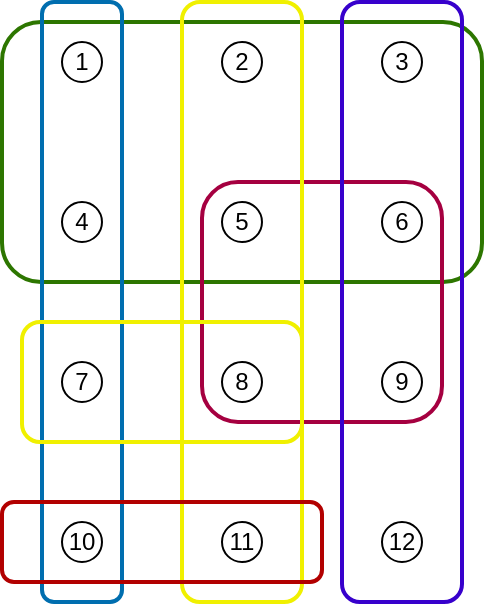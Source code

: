 <mxfile version="16.5.1" type="device" pages="10"><diagram id="qPree-Cpk1DtNlk8EWr9" name="Prueba-1"><mxGraphModel dx="832" dy="557" grid="1" gridSize="10" guides="1" tooltips="1" connect="1" arrows="1" fold="1" page="1" pageScale="1" pageWidth="1169" pageHeight="827" math="0" shadow="0"><root><mxCell id="0"/><mxCell id="1" parent="0"/><mxCell id="Ygr0bZbsfhpv1r7sSFD_-4" value="1" style="ellipse;whiteSpace=wrap;html=1;aspect=fixed;" parent="1" vertex="1"><mxGeometry x="370" y="170" width="20" height="20" as="geometry"/></mxCell><mxCell id="Ygr0bZbsfhpv1r7sSFD_-5" value="2" style="ellipse;whiteSpace=wrap;html=1;aspect=fixed;" parent="1" vertex="1"><mxGeometry x="450" y="170" width="20" height="20" as="geometry"/></mxCell><mxCell id="Ygr0bZbsfhpv1r7sSFD_-6" value="3" style="ellipse;whiteSpace=wrap;html=1;aspect=fixed;" parent="1" vertex="1"><mxGeometry x="530" y="170" width="20" height="20" as="geometry"/></mxCell><mxCell id="Ygr0bZbsfhpv1r7sSFD_-8" value="4" style="ellipse;whiteSpace=wrap;html=1;aspect=fixed;" parent="1" vertex="1"><mxGeometry x="370" y="250" width="20" height="20" as="geometry"/></mxCell><mxCell id="Ygr0bZbsfhpv1r7sSFD_-9" value="5" style="ellipse;whiteSpace=wrap;html=1;aspect=fixed;" parent="1" vertex="1"><mxGeometry x="450" y="250" width="20" height="20" as="geometry"/></mxCell><mxCell id="Ygr0bZbsfhpv1r7sSFD_-10" value="6" style="ellipse;whiteSpace=wrap;html=1;aspect=fixed;" parent="1" vertex="1"><mxGeometry x="530" y="250" width="20" height="20" as="geometry"/></mxCell><mxCell id="Ygr0bZbsfhpv1r7sSFD_-12" value="7" style="ellipse;whiteSpace=wrap;html=1;aspect=fixed;" parent="1" vertex="1"><mxGeometry x="370" y="330" width="20" height="20" as="geometry"/></mxCell><mxCell id="Ygr0bZbsfhpv1r7sSFD_-13" value="8" style="ellipse;whiteSpace=wrap;html=1;aspect=fixed;" parent="1" vertex="1"><mxGeometry x="450" y="330" width="20" height="20" as="geometry"/></mxCell><mxCell id="Ygr0bZbsfhpv1r7sSFD_-14" value="9" style="ellipse;whiteSpace=wrap;html=1;aspect=fixed;" parent="1" vertex="1"><mxGeometry x="530" y="330" width="20" height="20" as="geometry"/></mxCell><mxCell id="Ygr0bZbsfhpv1r7sSFD_-16" value="10" style="ellipse;whiteSpace=wrap;html=1;aspect=fixed;" parent="1" vertex="1"><mxGeometry x="370" y="410" width="20" height="20" as="geometry"/></mxCell><mxCell id="Ygr0bZbsfhpv1r7sSFD_-17" value="11" style="ellipse;whiteSpace=wrap;html=1;aspect=fixed;" parent="1" vertex="1"><mxGeometry x="450" y="410" width="20" height="20" as="geometry"/></mxCell><mxCell id="Ygr0bZbsfhpv1r7sSFD_-18" value="12" style="ellipse;whiteSpace=wrap;html=1;aspect=fixed;" parent="1" vertex="1"><mxGeometry x="530" y="410" width="20" height="20" as="geometry"/></mxCell><mxCell id="w_89mpLP_u7z6jyq2oMC-1" value="" style="rounded=1;whiteSpace=wrap;html=1;fillColor=none;strokeColor=#2D7600;strokeWidth=2;fontColor=#ffffff;" parent="1" vertex="1"><mxGeometry x="340" y="160" width="240" height="130" as="geometry"/></mxCell><mxCell id="e2Rzeu1a7tzj0u3DULE0-1" value="" style="rounded=1;whiteSpace=wrap;html=1;strokeWidth=2;fillColor=none;fontColor=#ffffff;strokeColor=#A50040;" parent="1" vertex="1"><mxGeometry x="440" y="240" width="120" height="120" as="geometry"/></mxCell><mxCell id="QvSw9Zj2CrFfud2_ZmbY-1" value="" style="rounded=1;whiteSpace=wrap;html=1;strokeWidth=2;fillColor=none;fontColor=#ffffff;strokeColor=#006EAF;" parent="1" vertex="1"><mxGeometry x="360" y="150" width="40" height="300" as="geometry"/></mxCell><mxCell id="xmJGWnEJCuK31FTDzHCl-1" value="" style="rounded=1;whiteSpace=wrap;html=1;strokeWidth=2;fillColor=none;fontColor=#000000;strokeColor=#F0F000;" parent="1" vertex="1"><mxGeometry x="430" y="150" width="60" height="300" as="geometry"/></mxCell><mxCell id="xmJGWnEJCuK31FTDzHCl-2" value="" style="rounded=1;whiteSpace=wrap;html=1;strokeWidth=2;fillColor=none;fontColor=#000000;strokeColor=#F0F000;" parent="1" vertex="1"><mxGeometry x="350" y="310" width="140" height="60" as="geometry"/></mxCell><mxCell id="RgfkWohmj9sL52t5m2L3-1" value="" style="rounded=1;whiteSpace=wrap;html=1;strokeWidth=2;fillColor=none;fontColor=#ffffff;strokeColor=#3700CC;" parent="1" vertex="1"><mxGeometry x="510" y="150" width="60" height="300" as="geometry"/></mxCell><mxCell id="T9e6ZNaYjr2SpIupE37S-1" value="" style="rounded=1;whiteSpace=wrap;html=1;strokeWidth=2;fillColor=none;fontColor=#ffffff;strokeColor=#B20000;" parent="1" vertex="1"><mxGeometry x="340" y="400" width="160" height="40" as="geometry"/></mxCell></root></mxGraphModel></diagram><diagram id="Hoj6HigROZ5Qxj0MzEi2" name="Salida-1"><mxGraphModel dx="832" dy="557" grid="1" gridSize="10" guides="1" tooltips="1" connect="1" arrows="1" fold="1" page="1" pageScale="1" pageWidth="1169" pageHeight="827" math="0" shadow="0"><root><mxCell id="6jRZxWvOY0g35rOIrx8o-0"/><mxCell id="6jRZxWvOY0g35rOIrx8o-1" parent="6jRZxWvOY0g35rOIrx8o-0"/><mxCell id="r_yyRGdFHRCIvKjD1tsV-0" value="1" style="ellipse;whiteSpace=wrap;html=1;aspect=fixed;" vertex="1" parent="6jRZxWvOY0g35rOIrx8o-1"><mxGeometry x="370" y="170" width="20" height="20" as="geometry"/></mxCell><mxCell id="r_yyRGdFHRCIvKjD1tsV-1" value="2" style="ellipse;whiteSpace=wrap;html=1;aspect=fixed;" vertex="1" parent="6jRZxWvOY0g35rOIrx8o-1"><mxGeometry x="450" y="170" width="20" height="20" as="geometry"/></mxCell><mxCell id="r_yyRGdFHRCIvKjD1tsV-2" value="3" style="ellipse;whiteSpace=wrap;html=1;aspect=fixed;" vertex="1" parent="6jRZxWvOY0g35rOIrx8o-1"><mxGeometry x="530" y="170" width="20" height="20" as="geometry"/></mxCell><mxCell id="r_yyRGdFHRCIvKjD1tsV-3" value="4" style="ellipse;whiteSpace=wrap;html=1;aspect=fixed;" vertex="1" parent="6jRZxWvOY0g35rOIrx8o-1"><mxGeometry x="370" y="250" width="20" height="20" as="geometry"/></mxCell><mxCell id="r_yyRGdFHRCIvKjD1tsV-4" value="5" style="ellipse;whiteSpace=wrap;html=1;aspect=fixed;" vertex="1" parent="6jRZxWvOY0g35rOIrx8o-1"><mxGeometry x="450" y="250" width="20" height="20" as="geometry"/></mxCell><mxCell id="r_yyRGdFHRCIvKjD1tsV-5" value="6" style="ellipse;whiteSpace=wrap;html=1;aspect=fixed;" vertex="1" parent="6jRZxWvOY0g35rOIrx8o-1"><mxGeometry x="530" y="250" width="20" height="20" as="geometry"/></mxCell><mxCell id="r_yyRGdFHRCIvKjD1tsV-6" value="7" style="ellipse;whiteSpace=wrap;html=1;aspect=fixed;" vertex="1" parent="6jRZxWvOY0g35rOIrx8o-1"><mxGeometry x="370" y="330" width="20" height="20" as="geometry"/></mxCell><mxCell id="r_yyRGdFHRCIvKjD1tsV-7" value="8" style="ellipse;whiteSpace=wrap;html=1;aspect=fixed;" vertex="1" parent="6jRZxWvOY0g35rOIrx8o-1"><mxGeometry x="450" y="330" width="20" height="20" as="geometry"/></mxCell><mxCell id="r_yyRGdFHRCIvKjD1tsV-8" value="9" style="ellipse;whiteSpace=wrap;html=1;aspect=fixed;" vertex="1" parent="6jRZxWvOY0g35rOIrx8o-1"><mxGeometry x="530" y="330" width="20" height="20" as="geometry"/></mxCell><mxCell id="r_yyRGdFHRCIvKjD1tsV-9" value="10" style="ellipse;whiteSpace=wrap;html=1;aspect=fixed;" vertex="1" parent="6jRZxWvOY0g35rOIrx8o-1"><mxGeometry x="370" y="410" width="20" height="20" as="geometry"/></mxCell><mxCell id="r_yyRGdFHRCIvKjD1tsV-10" value="11" style="ellipse;whiteSpace=wrap;html=1;aspect=fixed;" vertex="1" parent="6jRZxWvOY0g35rOIrx8o-1"><mxGeometry x="450" y="410" width="20" height="20" as="geometry"/></mxCell><mxCell id="r_yyRGdFHRCIvKjD1tsV-11" value="12" style="ellipse;whiteSpace=wrap;html=1;aspect=fixed;" vertex="1" parent="6jRZxWvOY0g35rOIrx8o-1"><mxGeometry x="530" y="410" width="20" height="20" as="geometry"/></mxCell><mxCell id="r_yyRGdFHRCIvKjD1tsV-12" value="" style="rounded=1;whiteSpace=wrap;html=1;fillColor=none;strokeColor=#2D7600;strokeWidth=2;fontColor=#ffffff;" vertex="1" parent="6jRZxWvOY0g35rOIrx8o-1"><mxGeometry x="340" y="160" width="240" height="130" as="geometry"/></mxCell><mxCell id="r_yyRGdFHRCIvKjD1tsV-15" value="" style="rounded=1;whiteSpace=wrap;html=1;strokeWidth=2;fillColor=none;fontColor=#000000;strokeColor=#F0F000;" vertex="1" parent="6jRZxWvOY0g35rOIrx8o-1"><mxGeometry x="430" y="310" width="60" height="140" as="geometry"/></mxCell><mxCell id="r_yyRGdFHRCIvKjD1tsV-16" value="" style="rounded=1;whiteSpace=wrap;html=1;strokeWidth=2;fillColor=none;fontColor=#000000;strokeColor=#F0F000;" vertex="1" parent="6jRZxWvOY0g35rOIrx8o-1"><mxGeometry x="350" y="310" width="140" height="60" as="geometry"/></mxCell><mxCell id="r_yyRGdFHRCIvKjD1tsV-17" value="" style="rounded=1;whiteSpace=wrap;html=1;strokeWidth=2;fillColor=none;fontColor=#ffffff;strokeColor=#3700CC;" vertex="1" parent="6jRZxWvOY0g35rOIrx8o-1"><mxGeometry x="510" y="310" width="60" height="140" as="geometry"/></mxCell><mxCell id="r_yyRGdFHRCIvKjD1tsV-18" value="" style="rounded=1;whiteSpace=wrap;html=1;strokeWidth=2;fillColor=none;fontColor=#ffffff;strokeColor=#B20000;" vertex="1" parent="6jRZxWvOY0g35rOIrx8o-1"><mxGeometry x="340" y="400" width="80" height="40" as="geometry"/></mxCell></root></mxGraphModel></diagram><diagram id="pJKfhTMIUCuTJ5OgXrS3" name="Prueba-2"><mxGraphModel dx="520" dy="348" grid="1" gridSize="10" guides="1" tooltips="1" connect="1" arrows="1" fold="1" page="1" pageScale="1" pageWidth="1169" pageHeight="827" math="0" shadow="0"><root><mxCell id="WwaKVcdQFdhYxaPKS4h2-0"/><mxCell id="WwaKVcdQFdhYxaPKS4h2-1" parent="WwaKVcdQFdhYxaPKS4h2-0"/><mxCell id="TNWAMyxMuWBUPfUfs9tG-0" value="1" style="ellipse;whiteSpace=wrap;html=1;aspect=fixed;" parent="WwaKVcdQFdhYxaPKS4h2-1" vertex="1"><mxGeometry x="370" y="170" width="20" height="20" as="geometry"/></mxCell><mxCell id="TNWAMyxMuWBUPfUfs9tG-1" value="2" style="ellipse;whiteSpace=wrap;html=1;aspect=fixed;" parent="WwaKVcdQFdhYxaPKS4h2-1" vertex="1"><mxGeometry x="450" y="170" width="20" height="20" as="geometry"/></mxCell><mxCell id="TNWAMyxMuWBUPfUfs9tG-2" value="3" style="ellipse;whiteSpace=wrap;html=1;aspect=fixed;" parent="WwaKVcdQFdhYxaPKS4h2-1" vertex="1"><mxGeometry x="530" y="170" width="20" height="20" as="geometry"/></mxCell><mxCell id="TNWAMyxMuWBUPfUfs9tG-3" value="4" style="ellipse;whiteSpace=wrap;html=1;aspect=fixed;" parent="WwaKVcdQFdhYxaPKS4h2-1" vertex="1"><mxGeometry x="370" y="250" width="20" height="20" as="geometry"/></mxCell><mxCell id="TNWAMyxMuWBUPfUfs9tG-4" value="5" style="ellipse;whiteSpace=wrap;html=1;aspect=fixed;" parent="WwaKVcdQFdhYxaPKS4h2-1" vertex="1"><mxGeometry x="450" y="250" width="20" height="20" as="geometry"/></mxCell><mxCell id="TNWAMyxMuWBUPfUfs9tG-5" value="6" style="ellipse;whiteSpace=wrap;html=1;aspect=fixed;" parent="WwaKVcdQFdhYxaPKS4h2-1" vertex="1"><mxGeometry x="530" y="250" width="20" height="20" as="geometry"/></mxCell><mxCell id="TNWAMyxMuWBUPfUfs9tG-6" value="7" style="ellipse;whiteSpace=wrap;html=1;aspect=fixed;" parent="WwaKVcdQFdhYxaPKS4h2-1" vertex="1"><mxGeometry x="370" y="330" width="20" height="20" as="geometry"/></mxCell><mxCell id="TNWAMyxMuWBUPfUfs9tG-7" value="8" style="ellipse;whiteSpace=wrap;html=1;aspect=fixed;" parent="WwaKVcdQFdhYxaPKS4h2-1" vertex="1"><mxGeometry x="450" y="330" width="20" height="20" as="geometry"/></mxCell><mxCell id="TNWAMyxMuWBUPfUfs9tG-8" value="9" style="ellipse;whiteSpace=wrap;html=1;aspect=fixed;" parent="WwaKVcdQFdhYxaPKS4h2-1" vertex="1"><mxGeometry x="530" y="330" width="20" height="20" as="geometry"/></mxCell><mxCell id="TNWAMyxMuWBUPfUfs9tG-9" value="10" style="ellipse;whiteSpace=wrap;html=1;aspect=fixed;" parent="WwaKVcdQFdhYxaPKS4h2-1" vertex="1"><mxGeometry x="370" y="410" width="20" height="20" as="geometry"/></mxCell><mxCell id="TNWAMyxMuWBUPfUfs9tG-10" value="11" style="ellipse;whiteSpace=wrap;html=1;aspect=fixed;" parent="WwaKVcdQFdhYxaPKS4h2-1" vertex="1"><mxGeometry x="450" y="410" width="20" height="20" as="geometry"/></mxCell><mxCell id="TNWAMyxMuWBUPfUfs9tG-11" value="12" style="ellipse;whiteSpace=wrap;html=1;aspect=fixed;" parent="WwaKVcdQFdhYxaPKS4h2-1" vertex="1"><mxGeometry x="530" y="410" width="20" height="20" as="geometry"/></mxCell><mxCell id="TNWAMyxMuWBUPfUfs9tG-12" value="" style="rounded=1;whiteSpace=wrap;html=1;fillColor=none;strokeColor=#2D7600;strokeWidth=2;fontColor=#ffffff;" parent="WwaKVcdQFdhYxaPKS4h2-1" vertex="1"><mxGeometry x="340" y="160" width="240" height="40" as="geometry"/></mxCell><mxCell id="TNWAMyxMuWBUPfUfs9tG-13" value="" style="rounded=1;whiteSpace=wrap;html=1;strokeWidth=2;fillColor=none;fontColor=#ffffff;strokeColor=#A50040;" parent="WwaKVcdQFdhYxaPKS4h2-1" vertex="1"><mxGeometry x="440" y="240" width="120" height="200" as="geometry"/></mxCell><mxCell id="TNWAMyxMuWBUPfUfs9tG-14" value="" style="rounded=1;whiteSpace=wrap;html=1;strokeWidth=2;fillColor=none;fontColor=#ffffff;strokeColor=#006EAF;" parent="WwaKVcdQFdhYxaPKS4h2-1" vertex="1"><mxGeometry x="360" y="150" width="40" height="300" as="geometry"/></mxCell><mxCell id="TNWAMyxMuWBUPfUfs9tG-15" value="" style="rounded=1;whiteSpace=wrap;html=1;strokeWidth=2;fillColor=none;fontColor=#000000;strokeColor=#F0F000;" parent="WwaKVcdQFdhYxaPKS4h2-1" vertex="1"><mxGeometry x="430" y="150" width="60" height="300" as="geometry"/></mxCell><mxCell id="TNWAMyxMuWBUPfUfs9tG-16" value="" style="rounded=1;whiteSpace=wrap;html=1;strokeWidth=2;fillColor=none;fontColor=#000000;strokeColor=#F0F000;" parent="WwaKVcdQFdhYxaPKS4h2-1" vertex="1"><mxGeometry x="340" y="310" width="240" height="60" as="geometry"/></mxCell><mxCell id="TNWAMyxMuWBUPfUfs9tG-17" value="" style="rounded=1;whiteSpace=wrap;html=1;strokeWidth=2;fillColor=none;fontColor=#ffffff;strokeColor=#3700CC;" parent="WwaKVcdQFdhYxaPKS4h2-1" vertex="1"><mxGeometry x="510" y="150" width="60" height="300" as="geometry"/></mxCell></root></mxGraphModel></diagram><diagram id="nV4d2JSpH2zK3fLedS_L" name="Salida-2"><mxGraphModel dx="555" dy="371" grid="1" gridSize="10" guides="1" tooltips="1" connect="1" arrows="1" fold="1" page="1" pageScale="1" pageWidth="1169" pageHeight="827" math="0" shadow="0"><root><mxCell id="XRKxygDtWPTI2CzSvKQ5-0"/><mxCell id="XRKxygDtWPTI2CzSvKQ5-1" parent="XRKxygDtWPTI2CzSvKQ5-0"/><mxCell id="bWTkuAgakX0m80WMJ-tz-0" value="1" style="ellipse;whiteSpace=wrap;html=1;aspect=fixed;" vertex="1" parent="XRKxygDtWPTI2CzSvKQ5-1"><mxGeometry x="370" y="170" width="20" height="20" as="geometry"/></mxCell><mxCell id="bWTkuAgakX0m80WMJ-tz-1" value="2" style="ellipse;whiteSpace=wrap;html=1;aspect=fixed;" vertex="1" parent="XRKxygDtWPTI2CzSvKQ5-1"><mxGeometry x="450" y="170" width="20" height="20" as="geometry"/></mxCell><mxCell id="bWTkuAgakX0m80WMJ-tz-2" value="3" style="ellipse;whiteSpace=wrap;html=1;aspect=fixed;" vertex="1" parent="XRKxygDtWPTI2CzSvKQ5-1"><mxGeometry x="530" y="170" width="20" height="20" as="geometry"/></mxCell><mxCell id="bWTkuAgakX0m80WMJ-tz-3" value="4" style="ellipse;whiteSpace=wrap;html=1;aspect=fixed;" vertex="1" parent="XRKxygDtWPTI2CzSvKQ5-1"><mxGeometry x="370" y="250" width="20" height="20" as="geometry"/></mxCell><mxCell id="bWTkuAgakX0m80WMJ-tz-4" value="5" style="ellipse;whiteSpace=wrap;html=1;aspect=fixed;" vertex="1" parent="XRKxygDtWPTI2CzSvKQ5-1"><mxGeometry x="450" y="250" width="20" height="20" as="geometry"/></mxCell><mxCell id="bWTkuAgakX0m80WMJ-tz-5" value="6" style="ellipse;whiteSpace=wrap;html=1;aspect=fixed;" vertex="1" parent="XRKxygDtWPTI2CzSvKQ5-1"><mxGeometry x="530" y="250" width="20" height="20" as="geometry"/></mxCell><mxCell id="bWTkuAgakX0m80WMJ-tz-6" value="7" style="ellipse;whiteSpace=wrap;html=1;aspect=fixed;" vertex="1" parent="XRKxygDtWPTI2CzSvKQ5-1"><mxGeometry x="370" y="330" width="20" height="20" as="geometry"/></mxCell><mxCell id="bWTkuAgakX0m80WMJ-tz-7" value="8" style="ellipse;whiteSpace=wrap;html=1;aspect=fixed;" vertex="1" parent="XRKxygDtWPTI2CzSvKQ5-1"><mxGeometry x="450" y="330" width="20" height="20" as="geometry"/></mxCell><mxCell id="bWTkuAgakX0m80WMJ-tz-8" value="9" style="ellipse;whiteSpace=wrap;html=1;aspect=fixed;" vertex="1" parent="XRKxygDtWPTI2CzSvKQ5-1"><mxGeometry x="530" y="330" width="20" height="20" as="geometry"/></mxCell><mxCell id="bWTkuAgakX0m80WMJ-tz-9" value="10" style="ellipse;whiteSpace=wrap;html=1;aspect=fixed;" vertex="1" parent="XRKxygDtWPTI2CzSvKQ5-1"><mxGeometry x="370" y="410" width="20" height="20" as="geometry"/></mxCell><mxCell id="bWTkuAgakX0m80WMJ-tz-10" value="11" style="ellipse;whiteSpace=wrap;html=1;aspect=fixed;" vertex="1" parent="XRKxygDtWPTI2CzSvKQ5-1"><mxGeometry x="450" y="410" width="20" height="20" as="geometry"/></mxCell><mxCell id="bWTkuAgakX0m80WMJ-tz-11" value="12" style="ellipse;whiteSpace=wrap;html=1;aspect=fixed;" vertex="1" parent="XRKxygDtWPTI2CzSvKQ5-1"><mxGeometry x="530" y="410" width="20" height="20" as="geometry"/></mxCell><mxCell id="bWTkuAgakX0m80WMJ-tz-12" value="" style="rounded=1;whiteSpace=wrap;html=1;fillColor=none;strokeColor=#2D7600;strokeWidth=2;fontColor=#ffffff;" vertex="1" parent="XRKxygDtWPTI2CzSvKQ5-1"><mxGeometry x="420" y="160" width="160" height="40" as="geometry"/></mxCell><mxCell id="bWTkuAgakX0m80WMJ-tz-13" value="" style="rounded=1;whiteSpace=wrap;html=1;strokeWidth=2;fillColor=none;fontColor=#ffffff;strokeColor=#A50040;" vertex="1" parent="XRKxygDtWPTI2CzSvKQ5-1"><mxGeometry x="440" y="240" width="120" height="200" as="geometry"/></mxCell><mxCell id="bWTkuAgakX0m80WMJ-tz-14" value="" style="rounded=1;whiteSpace=wrap;html=1;strokeWidth=2;fillColor=none;fontColor=#ffffff;strokeColor=#006EAF;" vertex="1" parent="XRKxygDtWPTI2CzSvKQ5-1"><mxGeometry x="360" y="150" width="40" height="300" as="geometry"/></mxCell></root></mxGraphModel></diagram><diagram id="7Z_KLoht4O6_DVxSdOdC" name="Prueba-3"><mxGraphModel dx="832" dy="557" grid="1" gridSize="10" guides="1" tooltips="1" connect="1" arrows="1" fold="1" page="1" pageScale="1" pageWidth="1169" pageHeight="827" math="0" shadow="0"><root><mxCell id="0tx4trXLTjjEg07-u5Hg-0"/><mxCell id="0tx4trXLTjjEg07-u5Hg-1" parent="0tx4trXLTjjEg07-u5Hg-0"/><mxCell id="3kybE9IKkfqtCR2sohh_-0" value="1" style="ellipse;whiteSpace=wrap;html=1;aspect=fixed;" parent="0tx4trXLTjjEg07-u5Hg-1" vertex="1"><mxGeometry x="370" y="170" width="20" height="20" as="geometry"/></mxCell><mxCell id="3kybE9IKkfqtCR2sohh_-1" value="2" style="ellipse;whiteSpace=wrap;html=1;aspect=fixed;" parent="0tx4trXLTjjEg07-u5Hg-1" vertex="1"><mxGeometry x="450" y="170" width="20" height="20" as="geometry"/></mxCell><mxCell id="3kybE9IKkfqtCR2sohh_-2" value="3" style="ellipse;whiteSpace=wrap;html=1;aspect=fixed;" parent="0tx4trXLTjjEg07-u5Hg-1" vertex="1"><mxGeometry x="530" y="170" width="20" height="20" as="geometry"/></mxCell><mxCell id="3kybE9IKkfqtCR2sohh_-3" value="4" style="ellipse;whiteSpace=wrap;html=1;aspect=fixed;" parent="0tx4trXLTjjEg07-u5Hg-1" vertex="1"><mxGeometry x="370" y="250" width="20" height="20" as="geometry"/></mxCell><mxCell id="3kybE9IKkfqtCR2sohh_-4" value="5" style="ellipse;whiteSpace=wrap;html=1;aspect=fixed;" parent="0tx4trXLTjjEg07-u5Hg-1" vertex="1"><mxGeometry x="450" y="250" width="20" height="20" as="geometry"/></mxCell><mxCell id="3kybE9IKkfqtCR2sohh_-5" value="6" style="ellipse;whiteSpace=wrap;html=1;aspect=fixed;" parent="0tx4trXLTjjEg07-u5Hg-1" vertex="1"><mxGeometry x="530" y="250" width="20" height="20" as="geometry"/></mxCell><mxCell id="3kybE9IKkfqtCR2sohh_-6" value="7" style="ellipse;whiteSpace=wrap;html=1;aspect=fixed;" parent="0tx4trXLTjjEg07-u5Hg-1" vertex="1"><mxGeometry x="370" y="330" width="20" height="20" as="geometry"/></mxCell><mxCell id="3kybE9IKkfqtCR2sohh_-7" value="8" style="ellipse;whiteSpace=wrap;html=1;aspect=fixed;" parent="0tx4trXLTjjEg07-u5Hg-1" vertex="1"><mxGeometry x="450" y="330" width="20" height="20" as="geometry"/></mxCell><mxCell id="3kybE9IKkfqtCR2sohh_-8" value="9" style="ellipse;whiteSpace=wrap;html=1;aspect=fixed;" parent="0tx4trXLTjjEg07-u5Hg-1" vertex="1"><mxGeometry x="530" y="330" width="20" height="20" as="geometry"/></mxCell><mxCell id="3kybE9IKkfqtCR2sohh_-9" value="10" style="ellipse;whiteSpace=wrap;html=1;aspect=fixed;" parent="0tx4trXLTjjEg07-u5Hg-1" vertex="1"><mxGeometry x="370" y="410" width="20" height="20" as="geometry"/></mxCell><mxCell id="3kybE9IKkfqtCR2sohh_-10" value="11" style="ellipse;whiteSpace=wrap;html=1;aspect=fixed;" parent="0tx4trXLTjjEg07-u5Hg-1" vertex="1"><mxGeometry x="450" y="410" width="20" height="20" as="geometry"/></mxCell><mxCell id="3kybE9IKkfqtCR2sohh_-11" value="12" style="ellipse;whiteSpace=wrap;html=1;aspect=fixed;" parent="0tx4trXLTjjEg07-u5Hg-1" vertex="1"><mxGeometry x="530" y="410" width="20" height="20" as="geometry"/></mxCell><mxCell id="3kybE9IKkfqtCR2sohh_-12" value="" style="rounded=1;whiteSpace=wrap;html=1;fillColor=none;strokeColor=#2D7600;strokeWidth=2;fontColor=#ffffff;" parent="0tx4trXLTjjEg07-u5Hg-1" vertex="1"><mxGeometry x="340" y="160" width="240" height="40" as="geometry"/></mxCell><mxCell id="3kybE9IKkfqtCR2sohh_-13" value="" style="rounded=1;whiteSpace=wrap;html=1;strokeWidth=2;fillColor=none;fontColor=#ffffff;strokeColor=#A50040;" parent="0tx4trXLTjjEg07-u5Hg-1" vertex="1"><mxGeometry x="340" y="400" width="240" height="40" as="geometry"/></mxCell><mxCell id="3kybE9IKkfqtCR2sohh_-14" value="" style="rounded=1;whiteSpace=wrap;html=1;strokeWidth=2;fillColor=none;fontColor=#ffffff;strokeColor=#006EAF;" parent="0tx4trXLTjjEg07-u5Hg-1" vertex="1"><mxGeometry x="360" y="150" width="40" height="300" as="geometry"/></mxCell><mxCell id="3kybE9IKkfqtCR2sohh_-16" value="" style="rounded=1;whiteSpace=wrap;html=1;strokeWidth=2;fillColor=none;fontColor=#000000;strokeColor=#F0F000;" parent="0tx4trXLTjjEg07-u5Hg-1" vertex="1"><mxGeometry x="340" y="240" width="240" height="120" as="geometry"/></mxCell><mxCell id="3kybE9IKkfqtCR2sohh_-17" value="" style="rounded=1;whiteSpace=wrap;html=1;strokeWidth=2;fillColor=none;fontColor=#ffffff;strokeColor=#3700CC;" parent="0tx4trXLTjjEg07-u5Hg-1" vertex="1"><mxGeometry x="520" y="150" width="40" height="300" as="geometry"/></mxCell><mxCell id="VYVz8t9CWoRQt-ohxB39-0" value="" style="rounded=1;whiteSpace=wrap;html=1;strokeWidth=2;fillColor=none;fontColor=#ffffff;strokeColor=#B20000;" parent="0tx4trXLTjjEg07-u5Hg-1" vertex="1"><mxGeometry x="440" y="150" width="40" height="300" as="geometry"/></mxCell></root></mxGraphModel></diagram><diagram id="0AMTTJMuSwkB9XqbSjgW" name="Salida-3"><mxGraphModel dx="832" dy="557" grid="1" gridSize="10" guides="1" tooltips="1" connect="1" arrows="1" fold="1" page="1" pageScale="1" pageWidth="1169" pageHeight="827" math="0" shadow="0"><root><mxCell id="4zrA7KLu5lNddzNYS6jU-0"/><mxCell id="4zrA7KLu5lNddzNYS6jU-1" parent="4zrA7KLu5lNddzNYS6jU-0"/><mxCell id="DwsAsOgKuMntvMMlYusF-0" value="1" style="ellipse;whiteSpace=wrap;html=1;aspect=fixed;" vertex="1" parent="4zrA7KLu5lNddzNYS6jU-1"><mxGeometry x="370" y="170" width="20" height="20" as="geometry"/></mxCell><mxCell id="DwsAsOgKuMntvMMlYusF-1" value="2" style="ellipse;whiteSpace=wrap;html=1;aspect=fixed;" vertex="1" parent="4zrA7KLu5lNddzNYS6jU-1"><mxGeometry x="450" y="170" width="20" height="20" as="geometry"/></mxCell><mxCell id="DwsAsOgKuMntvMMlYusF-2" value="3" style="ellipse;whiteSpace=wrap;html=1;aspect=fixed;" vertex="1" parent="4zrA7KLu5lNddzNYS6jU-1"><mxGeometry x="530" y="170" width="20" height="20" as="geometry"/></mxCell><mxCell id="DwsAsOgKuMntvMMlYusF-3" value="4" style="ellipse;whiteSpace=wrap;html=1;aspect=fixed;" vertex="1" parent="4zrA7KLu5lNddzNYS6jU-1"><mxGeometry x="370" y="250" width="20" height="20" as="geometry"/></mxCell><mxCell id="DwsAsOgKuMntvMMlYusF-4" value="5" style="ellipse;whiteSpace=wrap;html=1;aspect=fixed;" vertex="1" parent="4zrA7KLu5lNddzNYS6jU-1"><mxGeometry x="450" y="250" width="20" height="20" as="geometry"/></mxCell><mxCell id="DwsAsOgKuMntvMMlYusF-5" value="6" style="ellipse;whiteSpace=wrap;html=1;aspect=fixed;" vertex="1" parent="4zrA7KLu5lNddzNYS6jU-1"><mxGeometry x="530" y="250" width="20" height="20" as="geometry"/></mxCell><mxCell id="DwsAsOgKuMntvMMlYusF-6" value="7" style="ellipse;whiteSpace=wrap;html=1;aspect=fixed;" vertex="1" parent="4zrA7KLu5lNddzNYS6jU-1"><mxGeometry x="370" y="330" width="20" height="20" as="geometry"/></mxCell><mxCell id="DwsAsOgKuMntvMMlYusF-7" value="8" style="ellipse;whiteSpace=wrap;html=1;aspect=fixed;" vertex="1" parent="4zrA7KLu5lNddzNYS6jU-1"><mxGeometry x="450" y="330" width="20" height="20" as="geometry"/></mxCell><mxCell id="DwsAsOgKuMntvMMlYusF-8" value="9" style="ellipse;whiteSpace=wrap;html=1;aspect=fixed;" vertex="1" parent="4zrA7KLu5lNddzNYS6jU-1"><mxGeometry x="530" y="330" width="20" height="20" as="geometry"/></mxCell><mxCell id="DwsAsOgKuMntvMMlYusF-9" value="10" style="ellipse;whiteSpace=wrap;html=1;aspect=fixed;" vertex="1" parent="4zrA7KLu5lNddzNYS6jU-1"><mxGeometry x="370" y="410" width="20" height="20" as="geometry"/></mxCell><mxCell id="DwsAsOgKuMntvMMlYusF-10" value="11" style="ellipse;whiteSpace=wrap;html=1;aspect=fixed;" vertex="1" parent="4zrA7KLu5lNddzNYS6jU-1"><mxGeometry x="450" y="410" width="20" height="20" as="geometry"/></mxCell><mxCell id="DwsAsOgKuMntvMMlYusF-11" value="12" style="ellipse;whiteSpace=wrap;html=1;aspect=fixed;" vertex="1" parent="4zrA7KLu5lNddzNYS6jU-1"><mxGeometry x="530" y="410" width="20" height="20" as="geometry"/></mxCell><mxCell id="DwsAsOgKuMntvMMlYusF-14" value="" style="rounded=1;whiteSpace=wrap;html=1;strokeWidth=2;fillColor=none;fontColor=#ffffff;strokeColor=#006EAF;" vertex="1" parent="4zrA7KLu5lNddzNYS6jU-1"><mxGeometry x="360" y="150" width="40" height="300" as="geometry"/></mxCell><mxCell id="DwsAsOgKuMntvMMlYusF-16" value="" style="rounded=1;whiteSpace=wrap;html=1;strokeWidth=2;fillColor=none;fontColor=#ffffff;strokeColor=#3700CC;" vertex="1" parent="4zrA7KLu5lNddzNYS6jU-1"><mxGeometry x="520" y="150" width="40" height="300" as="geometry"/></mxCell><mxCell id="DwsAsOgKuMntvMMlYusF-17" value="" style="rounded=1;whiteSpace=wrap;html=1;strokeWidth=2;fillColor=none;fontColor=#ffffff;strokeColor=#B20000;" vertex="1" parent="4zrA7KLu5lNddzNYS6jU-1"><mxGeometry x="440" y="150" width="40" height="300" as="geometry"/></mxCell></root></mxGraphModel></diagram><diagram id="lJIcjyhDPCvLyO60LRwd" name="Prueba-4"><mxGraphModel dx="832" dy="557" grid="1" gridSize="10" guides="1" tooltips="1" connect="1" arrows="1" fold="1" page="1" pageScale="1" pageWidth="1169" pageHeight="827" math="0" shadow="0"><root><mxCell id="pINHszBqnVBgo9lGugL3-0"/><mxCell id="pINHszBqnVBgo9lGugL3-1" parent="pINHszBqnVBgo9lGugL3-0"/><mxCell id="6bG01Cg_FFXYo6aou9xY-0" value="1" style="ellipse;whiteSpace=wrap;html=1;aspect=fixed;" parent="pINHszBqnVBgo9lGugL3-1" vertex="1"><mxGeometry x="370" y="170" width="20" height="20" as="geometry"/></mxCell><mxCell id="6bG01Cg_FFXYo6aou9xY-1" value="2" style="ellipse;whiteSpace=wrap;html=1;aspect=fixed;" parent="pINHszBqnVBgo9lGugL3-1" vertex="1"><mxGeometry x="450" y="170" width="20" height="20" as="geometry"/></mxCell><mxCell id="6bG01Cg_FFXYo6aou9xY-2" value="3" style="ellipse;whiteSpace=wrap;html=1;aspect=fixed;" parent="pINHszBqnVBgo9lGugL3-1" vertex="1"><mxGeometry x="530" y="170" width="20" height="20" as="geometry"/></mxCell><mxCell id="6bG01Cg_FFXYo6aou9xY-3" value="4" style="ellipse;whiteSpace=wrap;html=1;aspect=fixed;" parent="pINHszBqnVBgo9lGugL3-1" vertex="1"><mxGeometry x="610" y="170" width="20" height="20" as="geometry"/></mxCell><mxCell id="6bG01Cg_FFXYo6aou9xY-4" value="5" style="ellipse;whiteSpace=wrap;html=1;aspect=fixed;" parent="pINHszBqnVBgo9lGugL3-1" vertex="1"><mxGeometry x="370" y="250" width="20" height="20" as="geometry"/></mxCell><mxCell id="6bG01Cg_FFXYo6aou9xY-5" value="6" style="ellipse;whiteSpace=wrap;html=1;aspect=fixed;" parent="pINHszBqnVBgo9lGugL3-1" vertex="1"><mxGeometry x="450" y="250" width="20" height="20" as="geometry"/></mxCell><mxCell id="6bG01Cg_FFXYo6aou9xY-6" value="7" style="ellipse;whiteSpace=wrap;html=1;aspect=fixed;" parent="pINHszBqnVBgo9lGugL3-1" vertex="1"><mxGeometry x="530" y="250" width="20" height="20" as="geometry"/></mxCell><mxCell id="6bG01Cg_FFXYo6aou9xY-7" value="8" style="ellipse;whiteSpace=wrap;html=1;aspect=fixed;" parent="pINHszBqnVBgo9lGugL3-1" vertex="1"><mxGeometry x="610" y="250" width="20" height="20" as="geometry"/></mxCell><mxCell id="6bG01Cg_FFXYo6aou9xY-8" value="9" style="ellipse;whiteSpace=wrap;html=1;aspect=fixed;" parent="pINHszBqnVBgo9lGugL3-1" vertex="1"><mxGeometry x="370" y="330" width="20" height="20" as="geometry"/></mxCell><mxCell id="6bG01Cg_FFXYo6aou9xY-9" value="10" style="ellipse;whiteSpace=wrap;html=1;aspect=fixed;" parent="pINHszBqnVBgo9lGugL3-1" vertex="1"><mxGeometry x="450" y="330" width="20" height="20" as="geometry"/></mxCell><mxCell id="6bG01Cg_FFXYo6aou9xY-10" value="11" style="ellipse;whiteSpace=wrap;html=1;aspect=fixed;" parent="pINHszBqnVBgo9lGugL3-1" vertex="1"><mxGeometry x="530" y="330" width="20" height="20" as="geometry"/></mxCell><mxCell id="6bG01Cg_FFXYo6aou9xY-11" value="12" style="ellipse;whiteSpace=wrap;html=1;aspect=fixed;" parent="pINHszBqnVBgo9lGugL3-1" vertex="1"><mxGeometry x="610" y="330" width="20" height="20" as="geometry"/></mxCell><mxCell id="6bG01Cg_FFXYo6aou9xY-12" value="13" style="ellipse;whiteSpace=wrap;html=1;aspect=fixed;" parent="pINHszBqnVBgo9lGugL3-1" vertex="1"><mxGeometry x="370" y="410" width="20" height="20" as="geometry"/></mxCell><mxCell id="6bG01Cg_FFXYo6aou9xY-13" value="14" style="ellipse;whiteSpace=wrap;html=1;aspect=fixed;" parent="pINHszBqnVBgo9lGugL3-1" vertex="1"><mxGeometry x="450" y="410" width="20" height="20" as="geometry"/></mxCell><mxCell id="6bG01Cg_FFXYo6aou9xY-14" value="15" style="ellipse;whiteSpace=wrap;html=1;aspect=fixed;" parent="pINHszBqnVBgo9lGugL3-1" vertex="1"><mxGeometry x="530" y="410" width="20" height="20" as="geometry"/></mxCell><mxCell id="6bG01Cg_FFXYo6aou9xY-15" value="16" style="ellipse;whiteSpace=wrap;html=1;aspect=fixed;" parent="pINHszBqnVBgo9lGugL3-1" vertex="1"><mxGeometry x="610" y="410" width="20" height="20" as="geometry"/></mxCell><mxCell id="My3a07RBKshh47TZX09v-0" value="" style="rounded=1;whiteSpace=wrap;html=1;fillColor=none;strokeColor=#2D7600;strokeWidth=2;fontColor=#ffffff;" parent="pINHszBqnVBgo9lGugL3-1" vertex="1"><mxGeometry x="340" y="160" width="320" height="120" as="geometry"/></mxCell><mxCell id="qR9aUbfItIt6Iu_OpxdU-0" value="" style="rounded=1;whiteSpace=wrap;html=1;strokeWidth=2;fillColor=none;fontColor=#ffffff;strokeColor=#A50040;" parent="pINHszBqnVBgo9lGugL3-1" vertex="1"><mxGeometry x="520" y="240" width="120" height="120" as="geometry"/></mxCell><mxCell id="z65qoJQx3MVHwX2hxfDG-0" value="" style="rounded=1;whiteSpace=wrap;html=1;strokeWidth=2;fillColor=none;fontColor=#ffffff;strokeColor=#006EAF;" parent="pINHszBqnVBgo9lGugL3-1" vertex="1"><mxGeometry x="590" y="150" width="60" height="300" as="geometry"/></mxCell><mxCell id="hJc2t5uEhbFfXWLhAqjg-0" value="" style="rounded=1;whiteSpace=wrap;html=1;strokeWidth=2;fillColor=none;fontColor=#000000;strokeColor=#F0F000;" parent="pINHszBqnVBgo9lGugL3-1" vertex="1"><mxGeometry x="440" y="230" width="120" height="230" as="geometry"/></mxCell><mxCell id="601GVEi-L2JHX48vy5dQ-0" value="" style="rounded=1;whiteSpace=wrap;html=1;strokeWidth=2;fillColor=none;fontColor=#ffffff;strokeColor=#B20000;" parent="pINHszBqnVBgo9lGugL3-1" vertex="1"><mxGeometry x="340" y="400" width="160" height="40" as="geometry"/></mxCell><mxCell id="C6IB46KpdySeR1G_HNNF-0" value="" style="rounded=1;whiteSpace=wrap;html=1;strokeWidth=2;fillColor=none;fontColor=#ffffff;strokeColor=#3700CC;" parent="pINHszBqnVBgo9lGugL3-1" vertex="1"><mxGeometry x="360" y="150" width="40" height="300" as="geometry"/></mxCell></root></mxGraphModel></diagram><diagram id="pS1-VW5eSk3RO34OruOV" name="Salida-4"><mxGraphModel dx="520" dy="348" grid="1" gridSize="10" guides="1" tooltips="1" connect="1" arrows="1" fold="1" page="1" pageScale="1" pageWidth="1169" pageHeight="827" math="0" shadow="0"><root><mxCell id="b7f5NByBLPGzAT-0VUk--0"/><mxCell id="b7f5NByBLPGzAT-0VUk--1" parent="b7f5NByBLPGzAT-0VUk--0"/><mxCell id="J8RMKAGClQGAE7YShdjl-0" value="1" style="ellipse;whiteSpace=wrap;html=1;aspect=fixed;" vertex="1" parent="b7f5NByBLPGzAT-0VUk--1"><mxGeometry x="370" y="170" width="20" height="20" as="geometry"/></mxCell><mxCell id="J8RMKAGClQGAE7YShdjl-1" value="2" style="ellipse;whiteSpace=wrap;html=1;aspect=fixed;" vertex="1" parent="b7f5NByBLPGzAT-0VUk--1"><mxGeometry x="450" y="170" width="20" height="20" as="geometry"/></mxCell><mxCell id="J8RMKAGClQGAE7YShdjl-2" value="3" style="ellipse;whiteSpace=wrap;html=1;aspect=fixed;" vertex="1" parent="b7f5NByBLPGzAT-0VUk--1"><mxGeometry x="530" y="170" width="20" height="20" as="geometry"/></mxCell><mxCell id="J8RMKAGClQGAE7YShdjl-3" value="4" style="ellipse;whiteSpace=wrap;html=1;aspect=fixed;" vertex="1" parent="b7f5NByBLPGzAT-0VUk--1"><mxGeometry x="610" y="170" width="20" height="20" as="geometry"/></mxCell><mxCell id="J8RMKAGClQGAE7YShdjl-4" value="5" style="ellipse;whiteSpace=wrap;html=1;aspect=fixed;" vertex="1" parent="b7f5NByBLPGzAT-0VUk--1"><mxGeometry x="370" y="250" width="20" height="20" as="geometry"/></mxCell><mxCell id="J8RMKAGClQGAE7YShdjl-5" value="6" style="ellipse;whiteSpace=wrap;html=1;aspect=fixed;" vertex="1" parent="b7f5NByBLPGzAT-0VUk--1"><mxGeometry x="450" y="250" width="20" height="20" as="geometry"/></mxCell><mxCell id="J8RMKAGClQGAE7YShdjl-6" value="7" style="ellipse;whiteSpace=wrap;html=1;aspect=fixed;" vertex="1" parent="b7f5NByBLPGzAT-0VUk--1"><mxGeometry x="530" y="250" width="20" height="20" as="geometry"/></mxCell><mxCell id="J8RMKAGClQGAE7YShdjl-7" value="8" style="ellipse;whiteSpace=wrap;html=1;aspect=fixed;" vertex="1" parent="b7f5NByBLPGzAT-0VUk--1"><mxGeometry x="610" y="250" width="20" height="20" as="geometry"/></mxCell><mxCell id="J8RMKAGClQGAE7YShdjl-8" value="9" style="ellipse;whiteSpace=wrap;html=1;aspect=fixed;" vertex="1" parent="b7f5NByBLPGzAT-0VUk--1"><mxGeometry x="370" y="330" width="20" height="20" as="geometry"/></mxCell><mxCell id="J8RMKAGClQGAE7YShdjl-9" value="10" style="ellipse;whiteSpace=wrap;html=1;aspect=fixed;" vertex="1" parent="b7f5NByBLPGzAT-0VUk--1"><mxGeometry x="450" y="330" width="20" height="20" as="geometry"/></mxCell><mxCell id="J8RMKAGClQGAE7YShdjl-10" value="11" style="ellipse;whiteSpace=wrap;html=1;aspect=fixed;" vertex="1" parent="b7f5NByBLPGzAT-0VUk--1"><mxGeometry x="530" y="330" width="20" height="20" as="geometry"/></mxCell><mxCell id="J8RMKAGClQGAE7YShdjl-11" value="12" style="ellipse;whiteSpace=wrap;html=1;aspect=fixed;" vertex="1" parent="b7f5NByBLPGzAT-0VUk--1"><mxGeometry x="610" y="330" width="20" height="20" as="geometry"/></mxCell><mxCell id="J8RMKAGClQGAE7YShdjl-12" value="13" style="ellipse;whiteSpace=wrap;html=1;aspect=fixed;" vertex="1" parent="b7f5NByBLPGzAT-0VUk--1"><mxGeometry x="370" y="410" width="20" height="20" as="geometry"/></mxCell><mxCell id="J8RMKAGClQGAE7YShdjl-13" value="14" style="ellipse;whiteSpace=wrap;html=1;aspect=fixed;" vertex="1" parent="b7f5NByBLPGzAT-0VUk--1"><mxGeometry x="450" y="410" width="20" height="20" as="geometry"/></mxCell><mxCell id="J8RMKAGClQGAE7YShdjl-14" value="15" style="ellipse;whiteSpace=wrap;html=1;aspect=fixed;" vertex="1" parent="b7f5NByBLPGzAT-0VUk--1"><mxGeometry x="530" y="410" width="20" height="20" as="geometry"/></mxCell><mxCell id="J8RMKAGClQGAE7YShdjl-15" value="16" style="ellipse;whiteSpace=wrap;html=1;aspect=fixed;" vertex="1" parent="b7f5NByBLPGzAT-0VUk--1"><mxGeometry x="610" y="410" width="20" height="20" as="geometry"/></mxCell><mxCell id="J8RMKAGClQGAE7YShdjl-16" value="" style="rounded=1;whiteSpace=wrap;html=1;fillColor=none;strokeColor=#2D7600;strokeWidth=2;fontColor=#ffffff;" vertex="1" parent="b7f5NByBLPGzAT-0VUk--1"><mxGeometry x="340" y="160" width="320" height="120" as="geometry"/></mxCell><mxCell id="J8RMKAGClQGAE7YShdjl-18" value="" style="rounded=1;whiteSpace=wrap;html=1;strokeWidth=2;fillColor=none;fontColor=#ffffff;strokeColor=#006EAF;" vertex="1" parent="b7f5NByBLPGzAT-0VUk--1"><mxGeometry x="590" y="310" width="60" height="140" as="geometry"/></mxCell><mxCell id="J8RMKAGClQGAE7YShdjl-19" value="" style="rounded=1;whiteSpace=wrap;html=1;strokeWidth=2;fillColor=none;fontColor=#000000;strokeColor=#F0F000;" vertex="1" parent="b7f5NByBLPGzAT-0VUk--1"><mxGeometry x="440" y="300" width="120" height="160" as="geometry"/></mxCell><mxCell id="J8RMKAGClQGAE7YShdjl-21" value="" style="rounded=1;whiteSpace=wrap;html=1;strokeWidth=2;fillColor=none;fontColor=#ffffff;strokeColor=#3700CC;" vertex="1" parent="b7f5NByBLPGzAT-0VUk--1"><mxGeometry x="360" y="310" width="40" height="140" as="geometry"/></mxCell></root></mxGraphModel></diagram><diagram id="kDoNzjhkU7K4DyzBUtBB" name="Prueba-5"><mxGraphModel dx="832" dy="557" grid="1" gridSize="10" guides="1" tooltips="1" connect="1" arrows="1" fold="1" page="1" pageScale="1" pageWidth="1169" pageHeight="827" math="0" shadow="0"><root><mxCell id="urEaDLSDR50rxWpnCjw6-0"/><mxCell id="urEaDLSDR50rxWpnCjw6-1" parent="urEaDLSDR50rxWpnCjw6-0"/><mxCell id="SINYNI1dKuc7MLfVkPHU-0" value="1" style="ellipse;whiteSpace=wrap;html=1;aspect=fixed;" parent="urEaDLSDR50rxWpnCjw6-1" vertex="1"><mxGeometry x="370" y="170" width="20" height="20" as="geometry"/></mxCell><mxCell id="SINYNI1dKuc7MLfVkPHU-1" value="2" style="ellipse;whiteSpace=wrap;html=1;aspect=fixed;" parent="urEaDLSDR50rxWpnCjw6-1" vertex="1"><mxGeometry x="450" y="170" width="20" height="20" as="geometry"/></mxCell><mxCell id="SINYNI1dKuc7MLfVkPHU-2" value="3" style="ellipse;whiteSpace=wrap;html=1;aspect=fixed;" parent="urEaDLSDR50rxWpnCjw6-1" vertex="1"><mxGeometry x="530" y="170" width="20" height="20" as="geometry"/></mxCell><mxCell id="SINYNI1dKuc7MLfVkPHU-3" value="4" style="ellipse;whiteSpace=wrap;html=1;aspect=fixed;" parent="urEaDLSDR50rxWpnCjw6-1" vertex="1"><mxGeometry x="610" y="170" width="20" height="20" as="geometry"/></mxCell><mxCell id="SINYNI1dKuc7MLfVkPHU-4" value="5" style="ellipse;whiteSpace=wrap;html=1;aspect=fixed;" parent="urEaDLSDR50rxWpnCjw6-1" vertex="1"><mxGeometry x="370" y="250" width="20" height="20" as="geometry"/></mxCell><mxCell id="SINYNI1dKuc7MLfVkPHU-5" value="6" style="ellipse;whiteSpace=wrap;html=1;aspect=fixed;" parent="urEaDLSDR50rxWpnCjw6-1" vertex="1"><mxGeometry x="450" y="250" width="20" height="20" as="geometry"/></mxCell><mxCell id="SINYNI1dKuc7MLfVkPHU-6" value="7" style="ellipse;whiteSpace=wrap;html=1;aspect=fixed;" parent="urEaDLSDR50rxWpnCjw6-1" vertex="1"><mxGeometry x="530" y="250" width="20" height="20" as="geometry"/></mxCell><mxCell id="SINYNI1dKuc7MLfVkPHU-7" value="8" style="ellipse;whiteSpace=wrap;html=1;aspect=fixed;" parent="urEaDLSDR50rxWpnCjw6-1" vertex="1"><mxGeometry x="610" y="250" width="20" height="20" as="geometry"/></mxCell><mxCell id="SINYNI1dKuc7MLfVkPHU-8" value="9" style="ellipse;whiteSpace=wrap;html=1;aspect=fixed;" parent="urEaDLSDR50rxWpnCjw6-1" vertex="1"><mxGeometry x="370" y="330" width="20" height="20" as="geometry"/></mxCell><mxCell id="SINYNI1dKuc7MLfVkPHU-9" value="10" style="ellipse;whiteSpace=wrap;html=1;aspect=fixed;" parent="urEaDLSDR50rxWpnCjw6-1" vertex="1"><mxGeometry x="450" y="330" width="20" height="20" as="geometry"/></mxCell><mxCell id="SINYNI1dKuc7MLfVkPHU-10" value="11" style="ellipse;whiteSpace=wrap;html=1;aspect=fixed;" parent="urEaDLSDR50rxWpnCjw6-1" vertex="1"><mxGeometry x="530" y="330" width="20" height="20" as="geometry"/></mxCell><mxCell id="SINYNI1dKuc7MLfVkPHU-11" value="12" style="ellipse;whiteSpace=wrap;html=1;aspect=fixed;" parent="urEaDLSDR50rxWpnCjw6-1" vertex="1"><mxGeometry x="610" y="330" width="20" height="20" as="geometry"/></mxCell><mxCell id="SINYNI1dKuc7MLfVkPHU-12" value="13" style="ellipse;whiteSpace=wrap;html=1;aspect=fixed;" parent="urEaDLSDR50rxWpnCjw6-1" vertex="1"><mxGeometry x="370" y="410" width="20" height="20" as="geometry"/></mxCell><mxCell id="SINYNI1dKuc7MLfVkPHU-13" value="14" style="ellipse;whiteSpace=wrap;html=1;aspect=fixed;" parent="urEaDLSDR50rxWpnCjw6-1" vertex="1"><mxGeometry x="450" y="410" width="20" height="20" as="geometry"/></mxCell><mxCell id="SINYNI1dKuc7MLfVkPHU-14" value="15" style="ellipse;whiteSpace=wrap;html=1;aspect=fixed;" parent="urEaDLSDR50rxWpnCjw6-1" vertex="1"><mxGeometry x="530" y="410" width="20" height="20" as="geometry"/></mxCell><mxCell id="SINYNI1dKuc7MLfVkPHU-15" value="16" style="ellipse;whiteSpace=wrap;html=1;aspect=fixed;" parent="urEaDLSDR50rxWpnCjw6-1" vertex="1"><mxGeometry x="610" y="410" width="20" height="20" as="geometry"/></mxCell><mxCell id="SINYNI1dKuc7MLfVkPHU-16" value="" style="rounded=1;whiteSpace=wrap;html=1;fillColor=none;strokeColor=#2D7600;strokeWidth=2;fontColor=#ffffff;" parent="urEaDLSDR50rxWpnCjw6-1" vertex="1"><mxGeometry x="360" y="160" width="120" height="120" as="geometry"/></mxCell><mxCell id="SINYNI1dKuc7MLfVkPHU-17" value="" style="rounded=1;whiteSpace=wrap;html=1;strokeWidth=2;fillColor=none;fontColor=#ffffff;strokeColor=#A50040;" parent="urEaDLSDR50rxWpnCjw6-1" vertex="1"><mxGeometry x="430" y="230" width="220" height="220" as="geometry"/></mxCell><mxCell id="SINYNI1dKuc7MLfVkPHU-18" value="" style="rounded=1;whiteSpace=wrap;html=1;strokeWidth=2;fillColor=none;fontColor=#ffffff;strokeColor=#006EAF;" parent="urEaDLSDR50rxWpnCjw6-1" vertex="1"><mxGeometry x="520" y="160" width="120" height="120" as="geometry"/></mxCell><mxCell id="SINYNI1dKuc7MLfVkPHU-19" value="" style="rounded=1;whiteSpace=wrap;html=1;strokeWidth=2;fillColor=none;fontColor=#000000;strokeColor=#F0F000;" parent="urEaDLSDR50rxWpnCjw6-1" vertex="1"><mxGeometry x="520" y="320" width="120" height="120" as="geometry"/></mxCell><mxCell id="SINYNI1dKuc7MLfVkPHU-20" value="" style="rounded=1;whiteSpace=wrap;html=1;strokeWidth=2;fillColor=none;fontColor=#ffffff;strokeColor=#B20000;" parent="urEaDLSDR50rxWpnCjw6-1" vertex="1"><mxGeometry x="350" y="150" width="220" height="220" as="geometry"/></mxCell><mxCell id="SINYNI1dKuc7MLfVkPHU-21" value="" style="rounded=1;whiteSpace=wrap;html=1;strokeWidth=2;fillColor=none;fontColor=#ffffff;strokeColor=#3700CC;" parent="urEaDLSDR50rxWpnCjw6-1" vertex="1"><mxGeometry x="360" y="400" width="120" height="40" as="geometry"/></mxCell><mxCell id="SINYNI1dKuc7MLfVkPHU-22" value="" style="rounded=1;whiteSpace=wrap;html=1;strokeWidth=2;fillColor=none;fontColor=#ffffff;strokeColor=#3700CC;" parent="urEaDLSDR50rxWpnCjw6-1" vertex="1"><mxGeometry x="360" y="320" width="40" height="120" as="geometry"/></mxCell><mxCell id="SINYNI1dKuc7MLfVkPHU-23" value="" style="rounded=1;whiteSpace=wrap;html=1;strokeWidth=2;fillColor=none;fontColor=#000000;strokeColor=#BD7000;" parent="urEaDLSDR50rxWpnCjw6-1" vertex="1"><mxGeometry x="440" y="240" width="120" height="120" as="geometry"/></mxCell></root></mxGraphModel></diagram><diagram id="lijFOJl6HbkhOeX5tNv_" name="Salida-5"><mxGraphModel dx="832" dy="557" grid="1" gridSize="10" guides="1" tooltips="1" connect="1" arrows="1" fold="1" page="1" pageScale="1" pageWidth="1169" pageHeight="827" math="0" shadow="0"><root><mxCell id="YalvlS9IVqERNADG-HTu-0"/><mxCell id="YalvlS9IVqERNADG-HTu-1" parent="YalvlS9IVqERNADG-HTu-0"/><mxCell id="nRVZ_AdSOl9rP8a6x5Ub-0" value="1" style="ellipse;whiteSpace=wrap;html=1;aspect=fixed;" vertex="1" parent="YalvlS9IVqERNADG-HTu-1"><mxGeometry x="370" y="170" width="20" height="20" as="geometry"/></mxCell><mxCell id="nRVZ_AdSOl9rP8a6x5Ub-1" value="2" style="ellipse;whiteSpace=wrap;html=1;aspect=fixed;" vertex="1" parent="YalvlS9IVqERNADG-HTu-1"><mxGeometry x="450" y="170" width="20" height="20" as="geometry"/></mxCell><mxCell id="nRVZ_AdSOl9rP8a6x5Ub-2" value="3" style="ellipse;whiteSpace=wrap;html=1;aspect=fixed;" vertex="1" parent="YalvlS9IVqERNADG-HTu-1"><mxGeometry x="530" y="170" width="20" height="20" as="geometry"/></mxCell><mxCell id="nRVZ_AdSOl9rP8a6x5Ub-3" value="4" style="ellipse;whiteSpace=wrap;html=1;aspect=fixed;" vertex="1" parent="YalvlS9IVqERNADG-HTu-1"><mxGeometry x="610" y="170" width="20" height="20" as="geometry"/></mxCell><mxCell id="nRVZ_AdSOl9rP8a6x5Ub-4" value="5" style="ellipse;whiteSpace=wrap;html=1;aspect=fixed;" vertex="1" parent="YalvlS9IVqERNADG-HTu-1"><mxGeometry x="370" y="250" width="20" height="20" as="geometry"/></mxCell><mxCell id="nRVZ_AdSOl9rP8a6x5Ub-5" value="6" style="ellipse;whiteSpace=wrap;html=1;aspect=fixed;" vertex="1" parent="YalvlS9IVqERNADG-HTu-1"><mxGeometry x="450" y="250" width="20" height="20" as="geometry"/></mxCell><mxCell id="nRVZ_AdSOl9rP8a6x5Ub-6" value="7" style="ellipse;whiteSpace=wrap;html=1;aspect=fixed;" vertex="1" parent="YalvlS9IVqERNADG-HTu-1"><mxGeometry x="530" y="250" width="20" height="20" as="geometry"/></mxCell><mxCell id="nRVZ_AdSOl9rP8a6x5Ub-7" value="8" style="ellipse;whiteSpace=wrap;html=1;aspect=fixed;" vertex="1" parent="YalvlS9IVqERNADG-HTu-1"><mxGeometry x="610" y="250" width="20" height="20" as="geometry"/></mxCell><mxCell id="nRVZ_AdSOl9rP8a6x5Ub-8" value="9" style="ellipse;whiteSpace=wrap;html=1;aspect=fixed;" vertex="1" parent="YalvlS9IVqERNADG-HTu-1"><mxGeometry x="370" y="330" width="20" height="20" as="geometry"/></mxCell><mxCell id="nRVZ_AdSOl9rP8a6x5Ub-9" value="10" style="ellipse;whiteSpace=wrap;html=1;aspect=fixed;" vertex="1" parent="YalvlS9IVqERNADG-HTu-1"><mxGeometry x="450" y="330" width="20" height="20" as="geometry"/></mxCell><mxCell id="nRVZ_AdSOl9rP8a6x5Ub-10" value="11" style="ellipse;whiteSpace=wrap;html=1;aspect=fixed;" vertex="1" parent="YalvlS9IVqERNADG-HTu-1"><mxGeometry x="530" y="330" width="20" height="20" as="geometry"/></mxCell><mxCell id="nRVZ_AdSOl9rP8a6x5Ub-11" value="12" style="ellipse;whiteSpace=wrap;html=1;aspect=fixed;" vertex="1" parent="YalvlS9IVqERNADG-HTu-1"><mxGeometry x="610" y="330" width="20" height="20" as="geometry"/></mxCell><mxCell id="nRVZ_AdSOl9rP8a6x5Ub-12" value="13" style="ellipse;whiteSpace=wrap;html=1;aspect=fixed;" vertex="1" parent="YalvlS9IVqERNADG-HTu-1"><mxGeometry x="370" y="410" width="20" height="20" as="geometry"/></mxCell><mxCell id="nRVZ_AdSOl9rP8a6x5Ub-13" value="14" style="ellipse;whiteSpace=wrap;html=1;aspect=fixed;" vertex="1" parent="YalvlS9IVqERNADG-HTu-1"><mxGeometry x="450" y="410" width="20" height="20" as="geometry"/></mxCell><mxCell id="nRVZ_AdSOl9rP8a6x5Ub-14" value="15" style="ellipse;whiteSpace=wrap;html=1;aspect=fixed;" vertex="1" parent="YalvlS9IVqERNADG-HTu-1"><mxGeometry x="530" y="410" width="20" height="20" as="geometry"/></mxCell><mxCell id="nRVZ_AdSOl9rP8a6x5Ub-15" value="16" style="ellipse;whiteSpace=wrap;html=1;aspect=fixed;" vertex="1" parent="YalvlS9IVqERNADG-HTu-1"><mxGeometry x="610" y="410" width="20" height="20" as="geometry"/></mxCell><mxCell id="nRVZ_AdSOl9rP8a6x5Ub-17" value="" style="rounded=1;whiteSpace=wrap;html=1;strokeWidth=2;fillColor=none;fontColor=#ffffff;strokeColor=#A50040;" vertex="1" parent="YalvlS9IVqERNADG-HTu-1"><mxGeometry x="430" y="390" width="220" height="60" as="geometry"/></mxCell><mxCell id="nRVZ_AdSOl9rP8a6x5Ub-18" value="" style="rounded=1;whiteSpace=wrap;html=1;strokeWidth=2;fillColor=none;fontColor=#ffffff;strokeColor=#006EAF;" vertex="1" parent="YalvlS9IVqERNADG-HTu-1"><mxGeometry x="600" y="160" width="40" height="40" as="geometry"/></mxCell><mxCell id="nRVZ_AdSOl9rP8a6x5Ub-20" value="" style="rounded=1;whiteSpace=wrap;html=1;strokeWidth=2;fillColor=none;fontColor=#ffffff;strokeColor=#B20000;" vertex="1" parent="YalvlS9IVqERNADG-HTu-1"><mxGeometry x="350" y="150" width="220" height="220" as="geometry"/></mxCell><mxCell id="nRVZ_AdSOl9rP8a6x5Ub-21" value="" style="rounded=1;whiteSpace=wrap;html=1;strokeWidth=2;fillColor=none;fontColor=#ffffff;strokeColor=#3700CC;" vertex="1" parent="YalvlS9IVqERNADG-HTu-1"><mxGeometry x="360" y="400" width="40" height="40" as="geometry"/></mxCell><mxCell id="EH7OLhFPwJE9gI6hXr5l-0" value="" style="rounded=1;whiteSpace=wrap;html=1;strokeWidth=2;fillColor=none;fontColor=#ffffff;strokeColor=#A50040;" vertex="1" parent="YalvlS9IVqERNADG-HTu-1"><mxGeometry x="590" y="230" width="60" height="220" as="geometry"/></mxCell></root></mxGraphModel></diagram></mxfile>